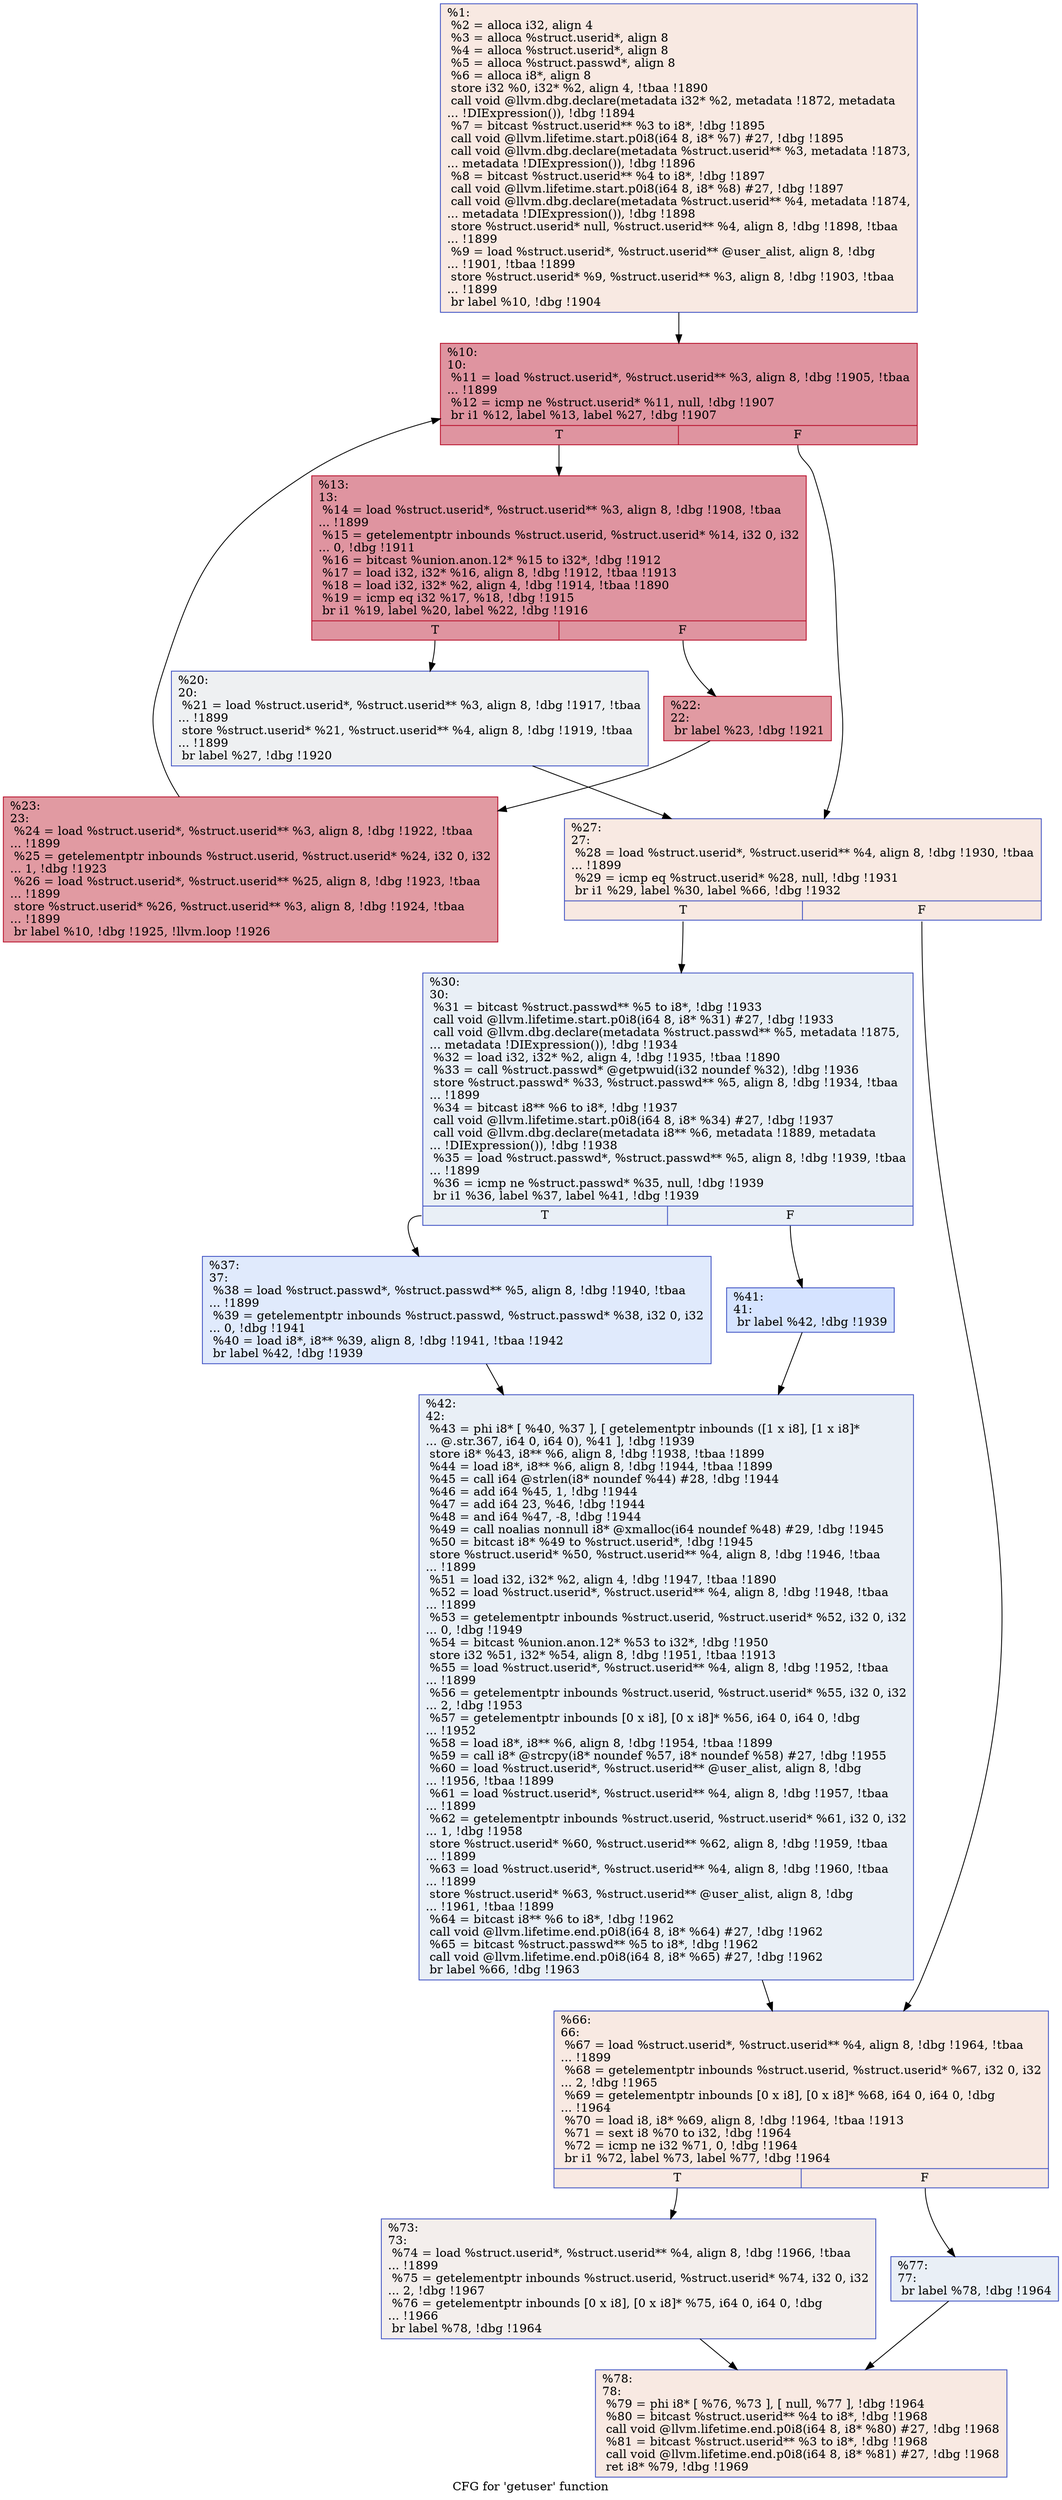 digraph "CFG for 'getuser' function" {
	label="CFG for 'getuser' function";

	Node0x2319e90 [shape=record,color="#3d50c3ff", style=filled, fillcolor="#efcebd70",label="{%1:\l  %2 = alloca i32, align 4\l  %3 = alloca %struct.userid*, align 8\l  %4 = alloca %struct.userid*, align 8\l  %5 = alloca %struct.passwd*, align 8\l  %6 = alloca i8*, align 8\l  store i32 %0, i32* %2, align 4, !tbaa !1890\l  call void @llvm.dbg.declare(metadata i32* %2, metadata !1872, metadata\l... !DIExpression()), !dbg !1894\l  %7 = bitcast %struct.userid** %3 to i8*, !dbg !1895\l  call void @llvm.lifetime.start.p0i8(i64 8, i8* %7) #27, !dbg !1895\l  call void @llvm.dbg.declare(metadata %struct.userid** %3, metadata !1873,\l... metadata !DIExpression()), !dbg !1896\l  %8 = bitcast %struct.userid** %4 to i8*, !dbg !1897\l  call void @llvm.lifetime.start.p0i8(i64 8, i8* %8) #27, !dbg !1897\l  call void @llvm.dbg.declare(metadata %struct.userid** %4, metadata !1874,\l... metadata !DIExpression()), !dbg !1898\l  store %struct.userid* null, %struct.userid** %4, align 8, !dbg !1898, !tbaa\l... !1899\l  %9 = load %struct.userid*, %struct.userid** @user_alist, align 8, !dbg\l... !1901, !tbaa !1899\l  store %struct.userid* %9, %struct.userid** %3, align 8, !dbg !1903, !tbaa\l... !1899\l  br label %10, !dbg !1904\l}"];
	Node0x2319e90 -> Node0x231a460;
	Node0x231a460 [shape=record,color="#b70d28ff", style=filled, fillcolor="#b70d2870",label="{%10:\l10:                                               \l  %11 = load %struct.userid*, %struct.userid** %3, align 8, !dbg !1905, !tbaa\l... !1899\l  %12 = icmp ne %struct.userid* %11, null, !dbg !1907\l  br i1 %12, label %13, label %27, !dbg !1907\l|{<s0>T|<s1>F}}"];
	Node0x231a460:s0 -> Node0x231a4b0;
	Node0x231a460:s1 -> Node0x231a5f0;
	Node0x231a4b0 [shape=record,color="#b70d28ff", style=filled, fillcolor="#b70d2870",label="{%13:\l13:                                               \l  %14 = load %struct.userid*, %struct.userid** %3, align 8, !dbg !1908, !tbaa\l... !1899\l  %15 = getelementptr inbounds %struct.userid, %struct.userid* %14, i32 0, i32\l... 0, !dbg !1911\l  %16 = bitcast %union.anon.12* %15 to i32*, !dbg !1912\l  %17 = load i32, i32* %16, align 8, !dbg !1912, !tbaa !1913\l  %18 = load i32, i32* %2, align 4, !dbg !1914, !tbaa !1890\l  %19 = icmp eq i32 %17, %18, !dbg !1915\l  br i1 %19, label %20, label %22, !dbg !1916\l|{<s0>T|<s1>F}}"];
	Node0x231a4b0:s0 -> Node0x231a500;
	Node0x231a4b0:s1 -> Node0x231a550;
	Node0x231a500 [shape=record,color="#3d50c3ff", style=filled, fillcolor="#d9dce170",label="{%20:\l20:                                               \l  %21 = load %struct.userid*, %struct.userid** %3, align 8, !dbg !1917, !tbaa\l... !1899\l  store %struct.userid* %21, %struct.userid** %4, align 8, !dbg !1919, !tbaa\l... !1899\l  br label %27, !dbg !1920\l}"];
	Node0x231a500 -> Node0x231a5f0;
	Node0x231a550 [shape=record,color="#b70d28ff", style=filled, fillcolor="#bb1b2c70",label="{%22:\l22:                                               \l  br label %23, !dbg !1921\l}"];
	Node0x231a550 -> Node0x231a5a0;
	Node0x231a5a0 [shape=record,color="#b70d28ff", style=filled, fillcolor="#bb1b2c70",label="{%23:\l23:                                               \l  %24 = load %struct.userid*, %struct.userid** %3, align 8, !dbg !1922, !tbaa\l... !1899\l  %25 = getelementptr inbounds %struct.userid, %struct.userid* %24, i32 0, i32\l... 1, !dbg !1923\l  %26 = load %struct.userid*, %struct.userid** %25, align 8, !dbg !1923, !tbaa\l... !1899\l  store %struct.userid* %26, %struct.userid** %3, align 8, !dbg !1924, !tbaa\l... !1899\l  br label %10, !dbg !1925, !llvm.loop !1926\l}"];
	Node0x231a5a0 -> Node0x231a460;
	Node0x231a5f0 [shape=record,color="#3d50c3ff", style=filled, fillcolor="#efcebd70",label="{%27:\l27:                                               \l  %28 = load %struct.userid*, %struct.userid** %4, align 8, !dbg !1930, !tbaa\l... !1899\l  %29 = icmp eq %struct.userid* %28, null, !dbg !1931\l  br i1 %29, label %30, label %66, !dbg !1932\l|{<s0>T|<s1>F}}"];
	Node0x231a5f0:s0 -> Node0x231a640;
	Node0x231a5f0:s1 -> Node0x231a780;
	Node0x231a640 [shape=record,color="#3d50c3ff", style=filled, fillcolor="#cedaeb70",label="{%30:\l30:                                               \l  %31 = bitcast %struct.passwd** %5 to i8*, !dbg !1933\l  call void @llvm.lifetime.start.p0i8(i64 8, i8* %31) #27, !dbg !1933\l  call void @llvm.dbg.declare(metadata %struct.passwd** %5, metadata !1875,\l... metadata !DIExpression()), !dbg !1934\l  %32 = load i32, i32* %2, align 4, !dbg !1935, !tbaa !1890\l  %33 = call %struct.passwd* @getpwuid(i32 noundef %32), !dbg !1936\l  store %struct.passwd* %33, %struct.passwd** %5, align 8, !dbg !1934, !tbaa\l... !1899\l  %34 = bitcast i8** %6 to i8*, !dbg !1937\l  call void @llvm.lifetime.start.p0i8(i64 8, i8* %34) #27, !dbg !1937\l  call void @llvm.dbg.declare(metadata i8** %6, metadata !1889, metadata\l... !DIExpression()), !dbg !1938\l  %35 = load %struct.passwd*, %struct.passwd** %5, align 8, !dbg !1939, !tbaa\l... !1899\l  %36 = icmp ne %struct.passwd* %35, null, !dbg !1939\l  br i1 %36, label %37, label %41, !dbg !1939\l|{<s0>T|<s1>F}}"];
	Node0x231a640:s0 -> Node0x231a690;
	Node0x231a640:s1 -> Node0x231a6e0;
	Node0x231a690 [shape=record,color="#3d50c3ff", style=filled, fillcolor="#b9d0f970",label="{%37:\l37:                                               \l  %38 = load %struct.passwd*, %struct.passwd** %5, align 8, !dbg !1940, !tbaa\l... !1899\l  %39 = getelementptr inbounds %struct.passwd, %struct.passwd* %38, i32 0, i32\l... 0, !dbg !1941\l  %40 = load i8*, i8** %39, align 8, !dbg !1941, !tbaa !1942\l  br label %42, !dbg !1939\l}"];
	Node0x231a690 -> Node0x231a730;
	Node0x231a6e0 [shape=record,color="#3d50c3ff", style=filled, fillcolor="#a1c0ff70",label="{%41:\l41:                                               \l  br label %42, !dbg !1939\l}"];
	Node0x231a6e0 -> Node0x231a730;
	Node0x231a730 [shape=record,color="#3d50c3ff", style=filled, fillcolor="#cedaeb70",label="{%42:\l42:                                               \l  %43 = phi i8* [ %40, %37 ], [ getelementptr inbounds ([1 x i8], [1 x i8]*\l... @.str.367, i64 0, i64 0), %41 ], !dbg !1939\l  store i8* %43, i8** %6, align 8, !dbg !1938, !tbaa !1899\l  %44 = load i8*, i8** %6, align 8, !dbg !1944, !tbaa !1899\l  %45 = call i64 @strlen(i8* noundef %44) #28, !dbg !1944\l  %46 = add i64 %45, 1, !dbg !1944\l  %47 = add i64 23, %46, !dbg !1944\l  %48 = and i64 %47, -8, !dbg !1944\l  %49 = call noalias nonnull i8* @xmalloc(i64 noundef %48) #29, !dbg !1945\l  %50 = bitcast i8* %49 to %struct.userid*, !dbg !1945\l  store %struct.userid* %50, %struct.userid** %4, align 8, !dbg !1946, !tbaa\l... !1899\l  %51 = load i32, i32* %2, align 4, !dbg !1947, !tbaa !1890\l  %52 = load %struct.userid*, %struct.userid** %4, align 8, !dbg !1948, !tbaa\l... !1899\l  %53 = getelementptr inbounds %struct.userid, %struct.userid* %52, i32 0, i32\l... 0, !dbg !1949\l  %54 = bitcast %union.anon.12* %53 to i32*, !dbg !1950\l  store i32 %51, i32* %54, align 8, !dbg !1951, !tbaa !1913\l  %55 = load %struct.userid*, %struct.userid** %4, align 8, !dbg !1952, !tbaa\l... !1899\l  %56 = getelementptr inbounds %struct.userid, %struct.userid* %55, i32 0, i32\l... 2, !dbg !1953\l  %57 = getelementptr inbounds [0 x i8], [0 x i8]* %56, i64 0, i64 0, !dbg\l... !1952\l  %58 = load i8*, i8** %6, align 8, !dbg !1954, !tbaa !1899\l  %59 = call i8* @strcpy(i8* noundef %57, i8* noundef %58) #27, !dbg !1955\l  %60 = load %struct.userid*, %struct.userid** @user_alist, align 8, !dbg\l... !1956, !tbaa !1899\l  %61 = load %struct.userid*, %struct.userid** %4, align 8, !dbg !1957, !tbaa\l... !1899\l  %62 = getelementptr inbounds %struct.userid, %struct.userid* %61, i32 0, i32\l... 1, !dbg !1958\l  store %struct.userid* %60, %struct.userid** %62, align 8, !dbg !1959, !tbaa\l... !1899\l  %63 = load %struct.userid*, %struct.userid** %4, align 8, !dbg !1960, !tbaa\l... !1899\l  store %struct.userid* %63, %struct.userid** @user_alist, align 8, !dbg\l... !1961, !tbaa !1899\l  %64 = bitcast i8** %6 to i8*, !dbg !1962\l  call void @llvm.lifetime.end.p0i8(i64 8, i8* %64) #27, !dbg !1962\l  %65 = bitcast %struct.passwd** %5 to i8*, !dbg !1962\l  call void @llvm.lifetime.end.p0i8(i64 8, i8* %65) #27, !dbg !1962\l  br label %66, !dbg !1963\l}"];
	Node0x231a730 -> Node0x231a780;
	Node0x231a780 [shape=record,color="#3d50c3ff", style=filled, fillcolor="#efcebd70",label="{%66:\l66:                                               \l  %67 = load %struct.userid*, %struct.userid** %4, align 8, !dbg !1964, !tbaa\l... !1899\l  %68 = getelementptr inbounds %struct.userid, %struct.userid* %67, i32 0, i32\l... 2, !dbg !1965\l  %69 = getelementptr inbounds [0 x i8], [0 x i8]* %68, i64 0, i64 0, !dbg\l... !1964\l  %70 = load i8, i8* %69, align 8, !dbg !1964, !tbaa !1913\l  %71 = sext i8 %70 to i32, !dbg !1964\l  %72 = icmp ne i32 %71, 0, !dbg !1964\l  br i1 %72, label %73, label %77, !dbg !1964\l|{<s0>T|<s1>F}}"];
	Node0x231a780:s0 -> Node0x231a7d0;
	Node0x231a780:s1 -> Node0x231a820;
	Node0x231a7d0 [shape=record,color="#3d50c3ff", style=filled, fillcolor="#e3d9d370",label="{%73:\l73:                                               \l  %74 = load %struct.userid*, %struct.userid** %4, align 8, !dbg !1966, !tbaa\l... !1899\l  %75 = getelementptr inbounds %struct.userid, %struct.userid* %74, i32 0, i32\l... 2, !dbg !1967\l  %76 = getelementptr inbounds [0 x i8], [0 x i8]* %75, i64 0, i64 0, !dbg\l... !1966\l  br label %78, !dbg !1964\l}"];
	Node0x231a7d0 -> Node0x231a870;
	Node0x231a820 [shape=record,color="#3d50c3ff", style=filled, fillcolor="#cedaeb70",label="{%77:\l77:                                               \l  br label %78, !dbg !1964\l}"];
	Node0x231a820 -> Node0x231a870;
	Node0x231a870 [shape=record,color="#3d50c3ff", style=filled, fillcolor="#efcebd70",label="{%78:\l78:                                               \l  %79 = phi i8* [ %76, %73 ], [ null, %77 ], !dbg !1964\l  %80 = bitcast %struct.userid** %4 to i8*, !dbg !1968\l  call void @llvm.lifetime.end.p0i8(i64 8, i8* %80) #27, !dbg !1968\l  %81 = bitcast %struct.userid** %3 to i8*, !dbg !1968\l  call void @llvm.lifetime.end.p0i8(i64 8, i8* %81) #27, !dbg !1968\l  ret i8* %79, !dbg !1969\l}"];
}
